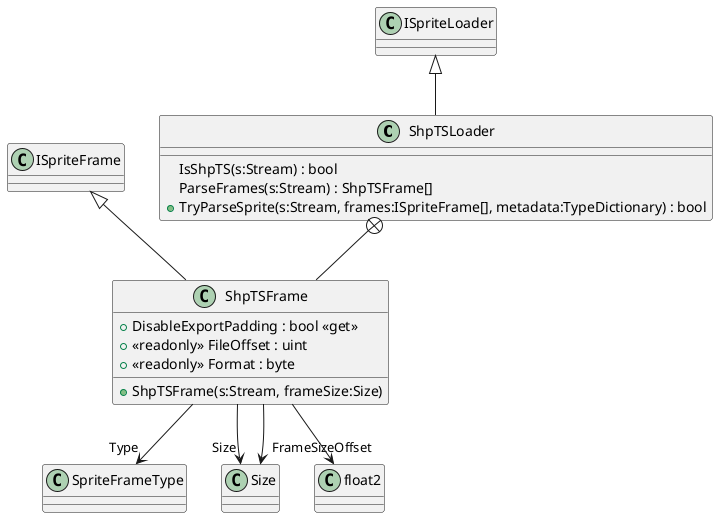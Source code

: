 @startuml
class ShpTSLoader {
    IsShpTS(s:Stream) : bool
    ParseFrames(s:Stream) : ShpTSFrame[]
    + TryParseSprite(s:Stream, frames:ISpriteFrame[], metadata:TypeDictionary) : bool
}
class ShpTSFrame {
    + DisableExportPadding : bool <<get>>
    + <<readonly>> FileOffset : uint
    + <<readonly>> Format : byte
    + ShpTSFrame(s:Stream, frameSize:Size)
}
ISpriteLoader <|-- ShpTSLoader
ShpTSLoader +-- ShpTSFrame
ISpriteFrame <|-- ShpTSFrame
ShpTSFrame --> "Type" SpriteFrameType
ShpTSFrame --> "Size" Size
ShpTSFrame --> "FrameSize" Size
ShpTSFrame --> "Offset" float2
@enduml
